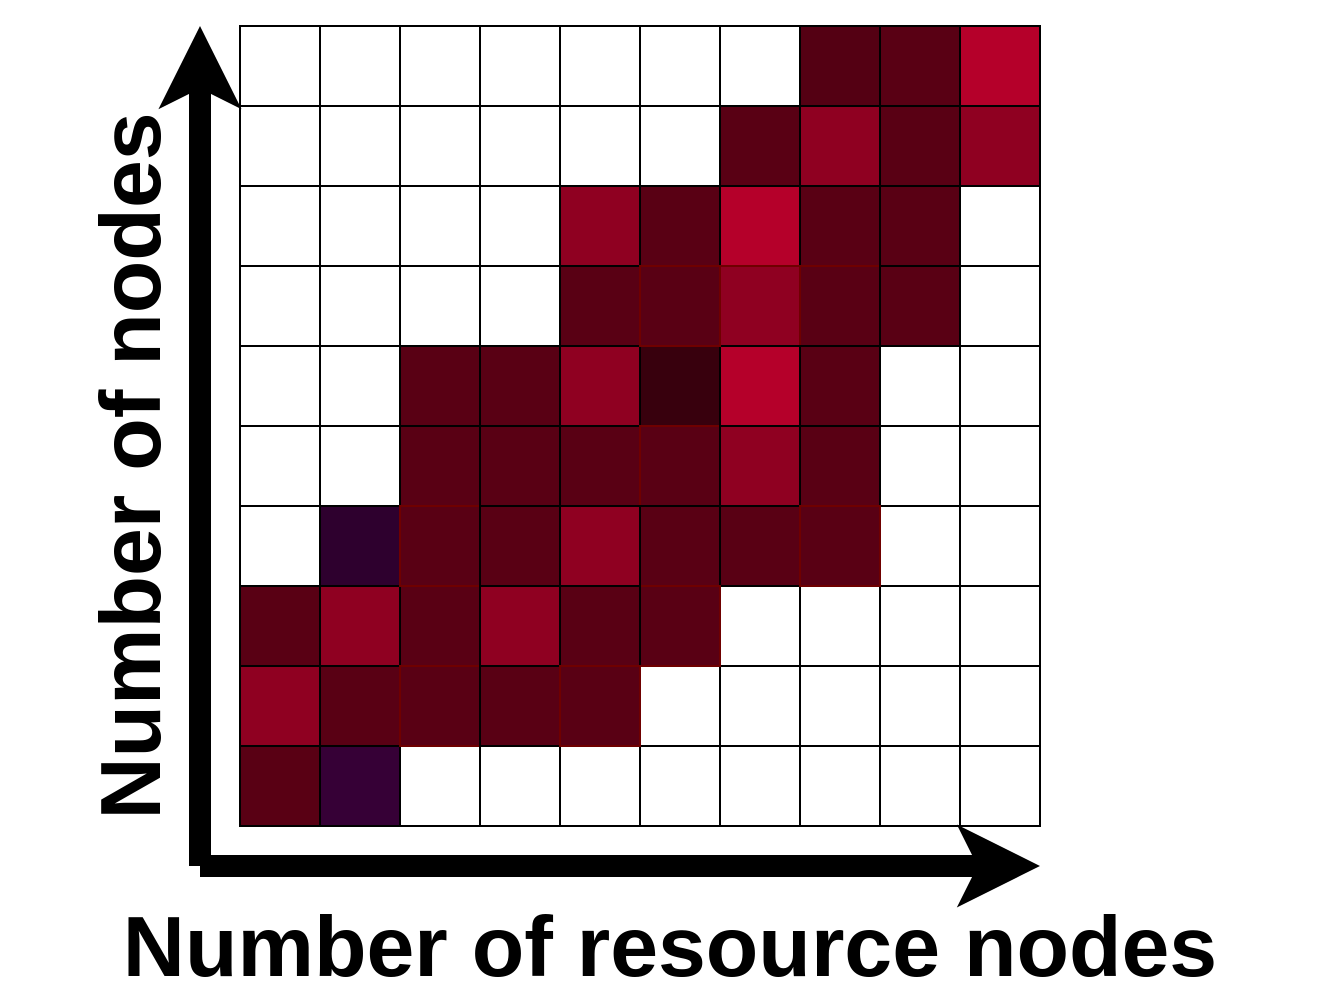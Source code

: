 <mxfile version="13.9.9" type="device"><diagram id="ZZFPWVLd9PPWSI1OnGou" name="Page-1"><mxGraphModel dx="1422" dy="750" grid="1" gridSize="10" guides="1" tooltips="1" connect="1" arrows="1" fold="1" page="1" pageScale="1" pageWidth="827" pageHeight="1169" math="0" shadow="0"><root><mxCell id="0"/><mxCell id="1" parent="0"/><mxCell id="xI1XaMLh3iH1xVaN-Xlf-1" value="" style="rounded=0;whiteSpace=wrap;html=1;" parent="1" vertex="1"><mxGeometry x="320" y="200" width="40" height="40" as="geometry"/></mxCell><mxCell id="xI1XaMLh3iH1xVaN-Xlf-2" value="" style="rounded=0;whiteSpace=wrap;html=1;" parent="1" vertex="1"><mxGeometry x="360" y="200" width="40" height="40" as="geometry"/></mxCell><mxCell id="xI1XaMLh3iH1xVaN-Xlf-5" value="" style="rounded=0;whiteSpace=wrap;html=1;" parent="1" vertex="1"><mxGeometry x="400" y="200" width="40" height="40" as="geometry"/></mxCell><mxCell id="xI1XaMLh3iH1xVaN-Xlf-6" value="" style="rounded=0;whiteSpace=wrap;html=1;" parent="1" vertex="1"><mxGeometry x="440" y="200" width="40" height="40" as="geometry"/></mxCell><mxCell id="xI1XaMLh3iH1xVaN-Xlf-7" value="" style="rounded=0;whiteSpace=wrap;html=1;" parent="1" vertex="1"><mxGeometry x="480" y="200" width="40" height="40" as="geometry"/></mxCell><mxCell id="xI1XaMLh3iH1xVaN-Xlf-8" value="" style="rounded=0;whiteSpace=wrap;html=1;fillColor=#540013;" parent="1" vertex="1"><mxGeometry x="520" y="200" width="40" height="40" as="geometry"/></mxCell><mxCell id="xI1XaMLh3iH1xVaN-Xlf-9" value="" style="rounded=0;whiteSpace=wrap;html=1;" parent="1" vertex="1"><mxGeometry x="240" y="200" width="40" height="40" as="geometry"/></mxCell><mxCell id="xI1XaMLh3iH1xVaN-Xlf-10" value="" style="rounded=0;whiteSpace=wrap;html=1;" parent="1" vertex="1"><mxGeometry x="280" y="200" width="40" height="40" as="geometry"/></mxCell><mxCell id="xI1XaMLh3iH1xVaN-Xlf-11" value="" style="rounded=0;whiteSpace=wrap;html=1;fillColor=#590014;" parent="1" vertex="1"><mxGeometry x="560" y="200" width="40" height="40" as="geometry"/></mxCell><mxCell id="xI1XaMLh3iH1xVaN-Xlf-12" value="" style="rounded=0;whiteSpace=wrap;html=1;fillColor=#B5002A;" parent="1" vertex="1"><mxGeometry x="600" y="200" width="40" height="40" as="geometry"/></mxCell><mxCell id="xI1XaMLh3iH1xVaN-Xlf-22" value="" style="rounded=0;whiteSpace=wrap;html=1;" parent="1" vertex="1"><mxGeometry x="320" y="240" width="40" height="40" as="geometry"/></mxCell><mxCell id="xI1XaMLh3iH1xVaN-Xlf-23" value="" style="rounded=0;whiteSpace=wrap;html=1;" parent="1" vertex="1"><mxGeometry x="360" y="240" width="40" height="40" as="geometry"/></mxCell><mxCell id="xI1XaMLh3iH1xVaN-Xlf-24" value="" style="rounded=0;whiteSpace=wrap;html=1;" parent="1" vertex="1"><mxGeometry x="400" y="240" width="40" height="40" as="geometry"/></mxCell><mxCell id="xI1XaMLh3iH1xVaN-Xlf-25" value="" style="rounded=0;whiteSpace=wrap;html=1;" parent="1" vertex="1"><mxGeometry x="440" y="240" width="40" height="40" as="geometry"/></mxCell><mxCell id="xI1XaMLh3iH1xVaN-Xlf-26" value="" style="rounded=0;whiteSpace=wrap;html=1;fillColor=#590014;" parent="1" vertex="1"><mxGeometry x="480" y="240" width="40" height="40" as="geometry"/></mxCell><mxCell id="xI1XaMLh3iH1xVaN-Xlf-27" value="" style="rounded=0;whiteSpace=wrap;html=1;fillColor=#8F0021;" parent="1" vertex="1"><mxGeometry x="520" y="240" width="40" height="40" as="geometry"/></mxCell><mxCell id="xI1XaMLh3iH1xVaN-Xlf-28" value="" style="rounded=0;whiteSpace=wrap;html=1;" parent="1" vertex="1"><mxGeometry x="240" y="240" width="40" height="40" as="geometry"/></mxCell><mxCell id="xI1XaMLh3iH1xVaN-Xlf-29" value="" style="rounded=0;whiteSpace=wrap;html=1;" parent="1" vertex="1"><mxGeometry x="280" y="240" width="40" height="40" as="geometry"/></mxCell><mxCell id="xI1XaMLh3iH1xVaN-Xlf-30" value="" style="rounded=0;whiteSpace=wrap;html=1;fillColor=#590014;" parent="1" vertex="1"><mxGeometry x="560" y="240" width="40" height="40" as="geometry"/></mxCell><mxCell id="xI1XaMLh3iH1xVaN-Xlf-31" value="" style="rounded=0;whiteSpace=wrap;html=1;fillColor=#8F0021;" parent="1" vertex="1"><mxGeometry x="600" y="240" width="40" height="40" as="geometry"/></mxCell><mxCell id="xI1XaMLh3iH1xVaN-Xlf-53" value="" style="rounded=0;whiteSpace=wrap;html=1;" parent="1" vertex="1"><mxGeometry x="320" y="280" width="40" height="40" as="geometry"/></mxCell><mxCell id="xI1XaMLh3iH1xVaN-Xlf-54" value="" style="rounded=0;whiteSpace=wrap;html=1;" parent="1" vertex="1"><mxGeometry x="360" y="280" width="40" height="40" as="geometry"/></mxCell><mxCell id="xI1XaMLh3iH1xVaN-Xlf-55" value="" style="rounded=0;whiteSpace=wrap;html=1;" parent="1" vertex="1"><mxGeometry x="400" y="280" width="40" height="40" as="geometry"/></mxCell><mxCell id="xI1XaMLh3iH1xVaN-Xlf-56" value="" style="rounded=0;whiteSpace=wrap;html=1;" parent="1" vertex="1"><mxGeometry x="440" y="280" width="40" height="40" as="geometry"/></mxCell><mxCell id="xI1XaMLh3iH1xVaN-Xlf-57" value="" style="rounded=0;whiteSpace=wrap;html=1;fillColor=#B5002A;" parent="1" vertex="1"><mxGeometry x="480" y="280" width="40" height="40" as="geometry"/></mxCell><mxCell id="xI1XaMLh3iH1xVaN-Xlf-58" value="" style="rounded=0;whiteSpace=wrap;html=1;fillColor=#590014;" parent="1" vertex="1"><mxGeometry x="520" y="280" width="40" height="40" as="geometry"/></mxCell><mxCell id="xI1XaMLh3iH1xVaN-Xlf-59" value="" style="rounded=0;whiteSpace=wrap;html=1;" parent="1" vertex="1"><mxGeometry x="240" y="280" width="40" height="40" as="geometry"/></mxCell><mxCell id="xI1XaMLh3iH1xVaN-Xlf-60" value="" style="rounded=0;whiteSpace=wrap;html=1;" parent="1" vertex="1"><mxGeometry x="280" y="280" width="40" height="40" as="geometry"/></mxCell><mxCell id="xI1XaMLh3iH1xVaN-Xlf-61" value="" style="rounded=0;whiteSpace=wrap;html=1;fillColor=#590014;" parent="1" vertex="1"><mxGeometry x="560" y="280" width="40" height="40" as="geometry"/></mxCell><mxCell id="xI1XaMLh3iH1xVaN-Xlf-62" value="" style="rounded=0;whiteSpace=wrap;html=1;" parent="1" vertex="1"><mxGeometry x="600" y="280" width="40" height="40" as="geometry"/></mxCell><mxCell id="xI1XaMLh3iH1xVaN-Xlf-63" value="" style="rounded=0;whiteSpace=wrap;html=1;" parent="1" vertex="1"><mxGeometry x="320" y="320" width="40" height="40" as="geometry"/></mxCell><mxCell id="xI1XaMLh3iH1xVaN-Xlf-64" value="" style="rounded=0;whiteSpace=wrap;html=1;" parent="1" vertex="1"><mxGeometry x="360" y="320" width="40" height="40" as="geometry"/></mxCell><mxCell id="xI1XaMLh3iH1xVaN-Xlf-65" value="" style="rounded=0;whiteSpace=wrap;html=1;" parent="1" vertex="1"><mxGeometry x="400" y="320" width="40" height="40" as="geometry"/></mxCell><mxCell id="xI1XaMLh3iH1xVaN-Xlf-66" value="" style="rounded=0;whiteSpace=wrap;html=1;" parent="1" vertex="1"><mxGeometry x="440" y="320" width="40" height="40" as="geometry"/></mxCell><mxCell id="xI1XaMLh3iH1xVaN-Xlf-67" value="" style="rounded=0;whiteSpace=wrap;html=1;strokeColor=#6F0000;fontColor=#ffffff;fillColor=#8F0021;" parent="1" vertex="1"><mxGeometry x="480" y="320" width="40" height="40" as="geometry"/></mxCell><mxCell id="xI1XaMLh3iH1xVaN-Xlf-68" value="" style="rounded=0;whiteSpace=wrap;html=1;strokeColor=#6F0000;fontColor=#ffffff;fillColor=#590014;" parent="1" vertex="1"><mxGeometry x="520" y="320" width="40" height="40" as="geometry"/></mxCell><mxCell id="xI1XaMLh3iH1xVaN-Xlf-69" value="" style="rounded=0;whiteSpace=wrap;html=1;" parent="1" vertex="1"><mxGeometry x="240" y="320" width="40" height="40" as="geometry"/></mxCell><mxCell id="xI1XaMLh3iH1xVaN-Xlf-70" value="" style="rounded=0;whiteSpace=wrap;html=1;" parent="1" vertex="1"><mxGeometry x="280" y="320" width="40" height="40" as="geometry"/></mxCell><mxCell id="xI1XaMLh3iH1xVaN-Xlf-71" value="" style="rounded=0;whiteSpace=wrap;html=1;fillColor=#590014;" parent="1" vertex="1"><mxGeometry x="560" y="320" width="40" height="40" as="geometry"/></mxCell><mxCell id="xI1XaMLh3iH1xVaN-Xlf-72" value="" style="rounded=0;whiteSpace=wrap;html=1;" parent="1" vertex="1"><mxGeometry x="600" y="320" width="40" height="40" as="geometry"/></mxCell><mxCell id="xI1XaMLh3iH1xVaN-Xlf-73" value="" style="rounded=0;whiteSpace=wrap;html=1;" parent="1" vertex="1"><mxGeometry x="320" y="360" width="40" height="40" as="geometry"/></mxCell><mxCell id="xI1XaMLh3iH1xVaN-Xlf-74" value="" style="rounded=0;whiteSpace=wrap;html=1;" parent="1" vertex="1"><mxGeometry x="360" y="360" width="40" height="40" as="geometry"/></mxCell><mxCell id="xI1XaMLh3iH1xVaN-Xlf-75" value="" style="rounded=0;whiteSpace=wrap;html=1;fillColor=#8F0021;" parent="1" vertex="1"><mxGeometry x="400" y="360" width="40" height="40" as="geometry"/></mxCell><mxCell id="xI1XaMLh3iH1xVaN-Xlf-76" value="" style="rounded=0;whiteSpace=wrap;html=1;" parent="1" vertex="1"><mxGeometry x="440" y="360" width="40" height="40" as="geometry"/></mxCell><mxCell id="xI1XaMLh3iH1xVaN-Xlf-77" value="" style="rounded=0;whiteSpace=wrap;html=1;" parent="1" vertex="1"><mxGeometry x="480" y="360" width="40" height="40" as="geometry"/></mxCell><mxCell id="xI1XaMLh3iH1xVaN-Xlf-78" value="" style="rounded=0;whiteSpace=wrap;html=1;" parent="1" vertex="1"><mxGeometry x="520" y="360" width="40" height="40" as="geometry"/></mxCell><mxCell id="xI1XaMLh3iH1xVaN-Xlf-79" value="" style="rounded=0;whiteSpace=wrap;html=1;" parent="1" vertex="1"><mxGeometry x="240" y="360" width="40" height="40" as="geometry"/></mxCell><mxCell id="xI1XaMLh3iH1xVaN-Xlf-80" value="" style="rounded=0;whiteSpace=wrap;html=1;" parent="1" vertex="1"><mxGeometry x="280" y="360" width="40" height="40" as="geometry"/></mxCell><mxCell id="xI1XaMLh3iH1xVaN-Xlf-81" value="" style="rounded=0;whiteSpace=wrap;html=1;" parent="1" vertex="1"><mxGeometry x="560" y="360" width="40" height="40" as="geometry"/></mxCell><mxCell id="xI1XaMLh3iH1xVaN-Xlf-82" value="" style="rounded=0;whiteSpace=wrap;html=1;" parent="1" vertex="1"><mxGeometry x="600" y="360" width="40" height="40" as="geometry"/></mxCell><mxCell id="xI1XaMLh3iH1xVaN-Xlf-83" value="" style="rounded=0;whiteSpace=wrap;html=1;" parent="1" vertex="1"><mxGeometry x="320" y="400" width="40" height="40" as="geometry"/></mxCell><mxCell id="xI1XaMLh3iH1xVaN-Xlf-84" value="" style="rounded=0;whiteSpace=wrap;html=1;" parent="1" vertex="1"><mxGeometry x="360" y="400" width="40" height="40" as="geometry"/></mxCell><mxCell id="xI1XaMLh3iH1xVaN-Xlf-85" value="" style="rounded=0;whiteSpace=wrap;html=1;" parent="1" vertex="1"><mxGeometry x="400" y="400" width="40" height="40" as="geometry"/></mxCell><mxCell id="xI1XaMLh3iH1xVaN-Xlf-86" value="" style="rounded=0;whiteSpace=wrap;html=1;" parent="1" vertex="1"><mxGeometry x="440" y="400" width="40" height="40" as="geometry"/></mxCell><mxCell id="xI1XaMLh3iH1xVaN-Xlf-87" value="" style="rounded=0;whiteSpace=wrap;html=1;" parent="1" vertex="1"><mxGeometry x="480" y="400" width="40" height="40" as="geometry"/></mxCell><mxCell id="xI1XaMLh3iH1xVaN-Xlf-88" value="" style="rounded=0;whiteSpace=wrap;html=1;" parent="1" vertex="1"><mxGeometry x="520" y="400" width="40" height="40" as="geometry"/></mxCell><mxCell id="xI1XaMLh3iH1xVaN-Xlf-89" value="" style="rounded=0;whiteSpace=wrap;html=1;" parent="1" vertex="1"><mxGeometry x="240" y="400" width="40" height="40" as="geometry"/></mxCell><mxCell id="xI1XaMLh3iH1xVaN-Xlf-90" value="" style="rounded=0;whiteSpace=wrap;html=1;" parent="1" vertex="1"><mxGeometry x="280" y="400" width="40" height="40" as="geometry"/></mxCell><mxCell id="xI1XaMLh3iH1xVaN-Xlf-91" value="" style="rounded=0;whiteSpace=wrap;html=1;" parent="1" vertex="1"><mxGeometry x="560" y="400" width="40" height="40" as="geometry"/></mxCell><mxCell id="xI1XaMLh3iH1xVaN-Xlf-92" value="" style="rounded=0;whiteSpace=wrap;html=1;" parent="1" vertex="1"><mxGeometry x="600" y="400" width="40" height="40" as="geometry"/></mxCell><mxCell id="xI1XaMLh3iH1xVaN-Xlf-93" value="" style="rounded=0;whiteSpace=wrap;html=1;" parent="1" vertex="1"><mxGeometry x="320" y="440" width="40" height="40" as="geometry"/></mxCell><mxCell id="xI1XaMLh3iH1xVaN-Xlf-94" value="" style="rounded=0;whiteSpace=wrap;html=1;" parent="1" vertex="1"><mxGeometry x="360" y="440" width="40" height="40" as="geometry"/></mxCell><mxCell id="xI1XaMLh3iH1xVaN-Xlf-95" value="" style="rounded=0;whiteSpace=wrap;html=1;" parent="1" vertex="1"><mxGeometry x="400" y="440" width="40" height="40" as="geometry"/></mxCell><mxCell id="xI1XaMLh3iH1xVaN-Xlf-96" value="" style="rounded=0;whiteSpace=wrap;html=1;" parent="1" vertex="1"><mxGeometry x="440" y="440" width="40" height="40" as="geometry"/></mxCell><mxCell id="xI1XaMLh3iH1xVaN-Xlf-97" value="" style="rounded=0;whiteSpace=wrap;html=1;" parent="1" vertex="1"><mxGeometry x="480" y="440" width="40" height="40" as="geometry"/></mxCell><mxCell id="xI1XaMLh3iH1xVaN-Xlf-98" value="" style="rounded=0;whiteSpace=wrap;html=1;" parent="1" vertex="1"><mxGeometry x="520" y="440" width="40" height="40" as="geometry"/></mxCell><mxCell id="xI1XaMLh3iH1xVaN-Xlf-99" value="" style="rounded=0;whiteSpace=wrap;html=1;" parent="1" vertex="1"><mxGeometry x="240" y="440" width="40" height="40" as="geometry"/></mxCell><mxCell id="xI1XaMLh3iH1xVaN-Xlf-100" value="" style="rounded=0;whiteSpace=wrap;html=1;fillColor=#2E002E;" parent="1" vertex="1"><mxGeometry x="280" y="440" width="40" height="40" as="geometry"/></mxCell><mxCell id="xI1XaMLh3iH1xVaN-Xlf-101" value="" style="rounded=0;whiteSpace=wrap;html=1;" parent="1" vertex="1"><mxGeometry x="560" y="440" width="40" height="40" as="geometry"/></mxCell><mxCell id="xI1XaMLh3iH1xVaN-Xlf-102" value="" style="rounded=0;whiteSpace=wrap;html=1;" parent="1" vertex="1"><mxGeometry x="600" y="440" width="40" height="40" as="geometry"/></mxCell><mxCell id="xI1XaMLh3iH1xVaN-Xlf-103" value="" style="rounded=0;whiteSpace=wrap;html=1;" parent="1" vertex="1"><mxGeometry x="320" y="480" width="40" height="40" as="geometry"/></mxCell><mxCell id="xI1XaMLh3iH1xVaN-Xlf-104" value="" style="rounded=0;whiteSpace=wrap;html=1;" parent="1" vertex="1"><mxGeometry x="360" y="480" width="40" height="40" as="geometry"/></mxCell><mxCell id="xI1XaMLh3iH1xVaN-Xlf-105" value="" style="rounded=0;whiteSpace=wrap;html=1;" parent="1" vertex="1"><mxGeometry x="400" y="480" width="40" height="40" as="geometry"/></mxCell><mxCell id="xI1XaMLh3iH1xVaN-Xlf-106" value="" style="rounded=0;whiteSpace=wrap;html=1;" parent="1" vertex="1"><mxGeometry x="440" y="480" width="40" height="40" as="geometry"/></mxCell><mxCell id="xI1XaMLh3iH1xVaN-Xlf-107" value="" style="rounded=0;whiteSpace=wrap;html=1;" parent="1" vertex="1"><mxGeometry x="480" y="480" width="40" height="40" as="geometry"/></mxCell><mxCell id="xI1XaMLh3iH1xVaN-Xlf-108" value="" style="rounded=0;whiteSpace=wrap;html=1;" parent="1" vertex="1"><mxGeometry x="520" y="480" width="40" height="40" as="geometry"/></mxCell><mxCell id="xI1XaMLh3iH1xVaN-Xlf-109" value="" style="rounded=0;whiteSpace=wrap;html=1;fillColor=#590014;" parent="1" vertex="1"><mxGeometry x="240" y="480" width="40" height="40" as="geometry"/></mxCell><mxCell id="xI1XaMLh3iH1xVaN-Xlf-110" value="" style="rounded=0;whiteSpace=wrap;html=1;" parent="1" vertex="1"><mxGeometry x="280" y="480" width="40" height="40" as="geometry"/></mxCell><mxCell id="xI1XaMLh3iH1xVaN-Xlf-111" value="" style="rounded=0;whiteSpace=wrap;html=1;" parent="1" vertex="1"><mxGeometry x="560" y="480" width="40" height="40" as="geometry"/></mxCell><mxCell id="xI1XaMLh3iH1xVaN-Xlf-112" value="" style="rounded=0;whiteSpace=wrap;html=1;" parent="1" vertex="1"><mxGeometry x="600" y="480" width="40" height="40" as="geometry"/></mxCell><mxCell id="xI1XaMLh3iH1xVaN-Xlf-113" value="" style="rounded=0;whiteSpace=wrap;html=1;" parent="1" vertex="1"><mxGeometry x="320" y="520" width="40" height="40" as="geometry"/></mxCell><mxCell id="xI1XaMLh3iH1xVaN-Xlf-114" value="" style="rounded=0;whiteSpace=wrap;html=1;" parent="1" vertex="1"><mxGeometry x="360" y="520" width="40" height="40" as="geometry"/></mxCell><mxCell id="xI1XaMLh3iH1xVaN-Xlf-115" value="" style="rounded=0;whiteSpace=wrap;html=1;" parent="1" vertex="1"><mxGeometry x="400" y="520" width="40" height="40" as="geometry"/></mxCell><mxCell id="xI1XaMLh3iH1xVaN-Xlf-116" value="" style="rounded=0;whiteSpace=wrap;html=1;" parent="1" vertex="1"><mxGeometry x="440" y="520" width="40" height="40" as="geometry"/></mxCell><mxCell id="xI1XaMLh3iH1xVaN-Xlf-117" value="" style="rounded=0;whiteSpace=wrap;html=1;" parent="1" vertex="1"><mxGeometry x="480" y="520" width="40" height="40" as="geometry"/></mxCell><mxCell id="xI1XaMLh3iH1xVaN-Xlf-118" value="" style="rounded=0;whiteSpace=wrap;html=1;" parent="1" vertex="1"><mxGeometry x="520" y="520" width="40" height="40" as="geometry"/></mxCell><mxCell id="xI1XaMLh3iH1xVaN-Xlf-119" value="" style="rounded=0;whiteSpace=wrap;html=1;fillColor=#8F0021;" parent="1" vertex="1"><mxGeometry x="240" y="520" width="40" height="40" as="geometry"/></mxCell><mxCell id="xI1XaMLh3iH1xVaN-Xlf-120" value="" style="rounded=0;whiteSpace=wrap;html=1;" parent="1" vertex="1"><mxGeometry x="280" y="520" width="40" height="40" as="geometry"/></mxCell><mxCell id="xI1XaMLh3iH1xVaN-Xlf-121" value="" style="rounded=0;whiteSpace=wrap;html=1;" parent="1" vertex="1"><mxGeometry x="560" y="520" width="40" height="40" as="geometry"/></mxCell><mxCell id="xI1XaMLh3iH1xVaN-Xlf-122" value="" style="rounded=0;whiteSpace=wrap;html=1;" parent="1" vertex="1"><mxGeometry x="600" y="520" width="40" height="40" as="geometry"/></mxCell><mxCell id="xI1XaMLh3iH1xVaN-Xlf-123" value="" style="rounded=0;whiteSpace=wrap;html=1;fillColor=#FFFFFF;" parent="1" vertex="1"><mxGeometry x="320" y="560" width="40" height="40" as="geometry"/></mxCell><mxCell id="xI1XaMLh3iH1xVaN-Xlf-124" value="" style="rounded=0;whiteSpace=wrap;html=1;" parent="1" vertex="1"><mxGeometry x="360" y="560" width="40" height="40" as="geometry"/></mxCell><mxCell id="xI1XaMLh3iH1xVaN-Xlf-125" value="" style="rounded=0;whiteSpace=wrap;html=1;" parent="1" vertex="1"><mxGeometry x="400" y="560" width="40" height="40" as="geometry"/></mxCell><mxCell id="xI1XaMLh3iH1xVaN-Xlf-126" value="" style="rounded=0;whiteSpace=wrap;html=1;" parent="1" vertex="1"><mxGeometry x="440" y="560" width="40" height="40" as="geometry"/></mxCell><mxCell id="xI1XaMLh3iH1xVaN-Xlf-127" value="" style="rounded=0;whiteSpace=wrap;html=1;" parent="1" vertex="1"><mxGeometry x="480" y="560" width="40" height="40" as="geometry"/></mxCell><mxCell id="xI1XaMLh3iH1xVaN-Xlf-128" value="" style="rounded=0;whiteSpace=wrap;html=1;" parent="1" vertex="1"><mxGeometry x="520" y="560" width="40" height="40" as="geometry"/></mxCell><mxCell id="xI1XaMLh3iH1xVaN-Xlf-129" value="" style="rounded=0;whiteSpace=wrap;html=1;fillColor=#590014;" parent="1" vertex="1"><mxGeometry x="240" y="560" width="40" height="40" as="geometry"/></mxCell><mxCell id="xI1XaMLh3iH1xVaN-Xlf-130" value="" style="rounded=0;whiteSpace=wrap;html=1;fillColor=#360036;" parent="1" vertex="1"><mxGeometry x="280" y="560" width="40" height="40" as="geometry"/></mxCell><mxCell id="xI1XaMLh3iH1xVaN-Xlf-131" value="" style="rounded=0;whiteSpace=wrap;html=1;" parent="1" vertex="1"><mxGeometry x="560" y="560" width="40" height="40" as="geometry"/></mxCell><mxCell id="xI1XaMLh3iH1xVaN-Xlf-132" value="" style="rounded=0;whiteSpace=wrap;html=1;" parent="1" vertex="1"><mxGeometry x="600" y="560" width="40" height="40" as="geometry"/></mxCell><mxCell id="xI1XaMLh3iH1xVaN-Xlf-133" value="" style="endArrow=classic;html=1;strokeWidth=11;fillColor=#60a917;" parent="1" edge="1"><mxGeometry width="50" height="50" relative="1" as="geometry"><mxPoint x="220" y="620" as="sourcePoint"/><mxPoint x="220" y="200" as="targetPoint"/></mxGeometry></mxCell><mxCell id="xI1XaMLh3iH1xVaN-Xlf-134" value="" style="endArrow=classic;html=1;strokeWidth=11;exitX=1;exitY=0.75;exitDx=0;exitDy=0;fillColor=#60a917;" parent="1" edge="1"><mxGeometry width="50" height="50" relative="1" as="geometry"><mxPoint x="220" y="620" as="sourcePoint"/><mxPoint x="640" y="620" as="targetPoint"/></mxGeometry></mxCell><mxCell id="xI1XaMLh3iH1xVaN-Xlf-136" value="&lt;font style=&quot;font-size: 43px;&quot;&gt;Number of nodes&lt;/font&gt;" style="text;html=1;strokeColor=none;fillColor=none;align=center;verticalAlign=middle;whiteSpace=wrap;rounded=0;strokeWidth=1;direction=west;rotation=270;fontStyle=1;fontSize=43;" parent="1" vertex="1"><mxGeometry x="-10" y="410" width="390" height="20" as="geometry"/></mxCell><mxCell id="xI1XaMLh3iH1xVaN-Xlf-141" value="&lt;font style=&quot;font-size: 43px;&quot;&gt;Number of resource nodes&lt;/font&gt;" style="text;html=1;strokeColor=none;fillColor=none;align=center;verticalAlign=middle;whiteSpace=wrap;rounded=0;strokeWidth=1;direction=west;rotation=0;fontStyle=1;fontSize=43;" parent="1" vertex="1"><mxGeometry x="120" y="650" width="670" height="20" as="geometry"/></mxCell><mxCell id="xI1XaMLh3iH1xVaN-Xlf-143" value="" style="rounded=0;whiteSpace=wrap;html=1;fillColor=#590014;" parent="1" vertex="1"><mxGeometry x="360" y="400" width="40" height="40" as="geometry"/></mxCell><mxCell id="xI1XaMLh3iH1xVaN-Xlf-144" value="" style="rounded=0;whiteSpace=wrap;html=1;fillColor=#590014;" parent="1" vertex="1"><mxGeometry x="400" y="400" width="40" height="40" as="geometry"/></mxCell><mxCell id="xI1XaMLh3iH1xVaN-Xlf-145" value="" style="rounded=0;whiteSpace=wrap;html=1;strokeColor=#6F0000;fontColor=#ffffff;fillColor=#590014;" parent="1" vertex="1"><mxGeometry x="360" y="440" width="40" height="40" as="geometry"/></mxCell><mxCell id="xI1XaMLh3iH1xVaN-Xlf-146" value="" style="rounded=0;whiteSpace=wrap;html=1;fillColor=#590014;" parent="1" vertex="1"><mxGeometry x="400" y="440" width="40" height="40" as="geometry"/></mxCell><mxCell id="xI1XaMLh3iH1xVaN-Xlf-147" value="" style="rounded=0;whiteSpace=wrap;html=1;fillColor=#38000D;" parent="1" vertex="1"><mxGeometry x="440" y="360" width="40" height="40" as="geometry"/></mxCell><mxCell id="xI1XaMLh3iH1xVaN-Xlf-148" value="" style="rounded=0;whiteSpace=wrap;html=1;fillColor=#590014;" parent="1" vertex="1"><mxGeometry x="480" y="360" width="40" height="40" as="geometry"/></mxCell><mxCell id="xI1XaMLh3iH1xVaN-Xlf-149" value="" style="rounded=0;whiteSpace=wrap;html=1;strokeColor=#6F0000;fontColor=#ffffff;fillColor=#590014;" parent="1" vertex="1"><mxGeometry x="440" y="400" width="40" height="40" as="geometry"/></mxCell><mxCell id="xI1XaMLh3iH1xVaN-Xlf-150" value="" style="rounded=0;whiteSpace=wrap;html=1;fillColor=#590014;" parent="1" vertex="1"><mxGeometry x="480" y="400" width="40" height="40" as="geometry"/></mxCell><mxCell id="xI1XaMLh3iH1xVaN-Xlf-155" value="" style="rounded=0;whiteSpace=wrap;html=1;fillColor=#B5002A;" parent="1" vertex="1"><mxGeometry x="480" y="360" width="40" height="40" as="geometry"/></mxCell><mxCell id="xI1XaMLh3iH1xVaN-Xlf-156" value="" style="rounded=0;whiteSpace=wrap;html=1;fillColor=#590014;" parent="1" vertex="1"><mxGeometry x="520" y="360" width="40" height="40" as="geometry"/></mxCell><mxCell id="xI1XaMLh3iH1xVaN-Xlf-157" value="" style="rounded=0;whiteSpace=wrap;html=1;strokeColor=#6F0000;fontColor=#ffffff;fillColor=#8F0021;" parent="1" vertex="1"><mxGeometry x="480" y="400" width="40" height="40" as="geometry"/></mxCell><mxCell id="xI1XaMLh3iH1xVaN-Xlf-158" value="" style="rounded=0;whiteSpace=wrap;html=1;strokeColor=#6F0000;fontColor=#ffffff;fillColor=#590014;" parent="1" vertex="1"><mxGeometry x="520" y="400" width="40" height="40" as="geometry"/></mxCell><mxCell id="xI1XaMLh3iH1xVaN-Xlf-159" value="" style="rounded=0;whiteSpace=wrap;html=1;fillColor=#8F0021;" parent="1" vertex="1"><mxGeometry x="400" y="280" width="40" height="40" as="geometry"/></mxCell><mxCell id="xI1XaMLh3iH1xVaN-Xlf-160" value="" style="rounded=0;whiteSpace=wrap;html=1;fillColor=#590014;" parent="1" vertex="1"><mxGeometry x="400" y="320" width="40" height="40" as="geometry"/></mxCell><mxCell id="xI1XaMLh3iH1xVaN-Xlf-161" value="" style="rounded=0;whiteSpace=wrap;html=1;fillColor=#590014;" parent="1" vertex="1"><mxGeometry x="440" y="280" width="40" height="40" as="geometry"/></mxCell><mxCell id="xI1XaMLh3iH1xVaN-Xlf-162" value="" style="rounded=0;whiteSpace=wrap;html=1;strokeColor=#6F0000;fontColor=#ffffff;fillColor=#590014;" parent="1" vertex="1"><mxGeometry x="440" y="320" width="40" height="40" as="geometry"/></mxCell><mxCell id="xI1XaMLh3iH1xVaN-Xlf-163" value="" style="rounded=0;whiteSpace=wrap;html=1;fillColor=#8F0021;" parent="1" vertex="1"><mxGeometry x="480" y="400" width="40" height="40" as="geometry"/></mxCell><mxCell id="xI1XaMLh3iH1xVaN-Xlf-164" value="" style="rounded=0;whiteSpace=wrap;html=1;fillColor=#590014;" parent="1" vertex="1"><mxGeometry x="480" y="440" width="40" height="40" as="geometry"/></mxCell><mxCell id="xI1XaMLh3iH1xVaN-Xlf-165" value="" style="rounded=0;whiteSpace=wrap;html=1;fillColor=#590014;" parent="1" vertex="1"><mxGeometry x="520" y="400" width="40" height="40" as="geometry"/></mxCell><mxCell id="xI1XaMLh3iH1xVaN-Xlf-166" value="" style="rounded=0;whiteSpace=wrap;html=1;strokeColor=#6F0000;fontColor=#ffffff;fillColor=#590014;" parent="1" vertex="1"><mxGeometry x="520" y="440" width="40" height="40" as="geometry"/></mxCell><mxCell id="xI1XaMLh3iH1xVaN-Xlf-167" value="" style="rounded=0;whiteSpace=wrap;html=1;fillColor=#8F0021;" parent="1" vertex="1"><mxGeometry x="400" y="440" width="40" height="40" as="geometry"/></mxCell><mxCell id="xI1XaMLh3iH1xVaN-Xlf-168" value="" style="rounded=0;whiteSpace=wrap;html=1;fillColor=#590014;" parent="1" vertex="1"><mxGeometry x="400" y="480" width="40" height="40" as="geometry"/></mxCell><mxCell id="xI1XaMLh3iH1xVaN-Xlf-169" value="" style="rounded=0;whiteSpace=wrap;html=1;fillColor=#590014;" parent="1" vertex="1"><mxGeometry x="440" y="440" width="40" height="40" as="geometry"/></mxCell><mxCell id="xI1XaMLh3iH1xVaN-Xlf-170" value="" style="rounded=0;whiteSpace=wrap;html=1;strokeColor=#6F0000;fontColor=#ffffff;fillColor=#590014;" parent="1" vertex="1"><mxGeometry x="440" y="480" width="40" height="40" as="geometry"/></mxCell><mxCell id="xI1XaMLh3iH1xVaN-Xlf-171" value="" style="rounded=0;whiteSpace=wrap;html=1;fillColor=#8F0021;" parent="1" vertex="1"><mxGeometry x="280" y="480" width="40" height="40" as="geometry"/></mxCell><mxCell id="xI1XaMLh3iH1xVaN-Xlf-172" value="" style="rounded=0;whiteSpace=wrap;html=1;fillColor=#590014;" parent="1" vertex="1"><mxGeometry x="280" y="520" width="40" height="40" as="geometry"/></mxCell><mxCell id="xI1XaMLh3iH1xVaN-Xlf-173" value="" style="rounded=0;whiteSpace=wrap;html=1;fillColor=#590014;" parent="1" vertex="1"><mxGeometry x="320" y="480" width="40" height="40" as="geometry"/></mxCell><mxCell id="xI1XaMLh3iH1xVaN-Xlf-174" value="" style="rounded=0;whiteSpace=wrap;html=1;strokeColor=#6F0000;fontColor=#ffffff;fillColor=#590014;" parent="1" vertex="1"><mxGeometry x="320" y="520" width="40" height="40" as="geometry"/></mxCell><mxCell id="xI1XaMLh3iH1xVaN-Xlf-175" value="" style="rounded=0;whiteSpace=wrap;html=1;fillColor=#8F0021;" parent="1" vertex="1"><mxGeometry x="360" y="480" width="40" height="40" as="geometry"/></mxCell><mxCell id="xI1XaMLh3iH1xVaN-Xlf-176" value="" style="rounded=0;whiteSpace=wrap;html=1;fillColor=#590014;" parent="1" vertex="1"><mxGeometry x="360" y="520" width="40" height="40" as="geometry"/></mxCell><mxCell id="xI1XaMLh3iH1xVaN-Xlf-177" value="" style="rounded=0;whiteSpace=wrap;html=1;fillColor=#590014;" parent="1" vertex="1"><mxGeometry x="400" y="480" width="40" height="40" as="geometry"/></mxCell><mxCell id="xI1XaMLh3iH1xVaN-Xlf-178" value="" style="rounded=0;whiteSpace=wrap;html=1;strokeColor=#6F0000;fontColor=#ffffff;fillColor=#590014;" parent="1" vertex="1"><mxGeometry x="400" y="520" width="40" height="40" as="geometry"/></mxCell><mxCell id="xI1XaMLh3iH1xVaN-Xlf-184" value="" style="rounded=0;whiteSpace=wrap;html=1;fillColor=#590014;" parent="1" vertex="1"><mxGeometry x="320" y="400" width="40" height="40" as="geometry"/></mxCell><mxCell id="xI1XaMLh3iH1xVaN-Xlf-185" value="" style="rounded=0;whiteSpace=wrap;html=1;fillColor=#590014;" parent="1" vertex="1"><mxGeometry x="360" y="400" width="40" height="40" as="geometry"/></mxCell><mxCell id="xI1XaMLh3iH1xVaN-Xlf-186" value="" style="rounded=0;whiteSpace=wrap;html=1;strokeColor=#6F0000;fontColor=#ffffff;fillColor=#590014;" parent="1" vertex="1"><mxGeometry x="320" y="440" width="40" height="40" as="geometry"/></mxCell><mxCell id="xI1XaMLh3iH1xVaN-Xlf-187" value="" style="rounded=0;whiteSpace=wrap;html=1;fillColor=#590014;" parent="1" vertex="1"><mxGeometry x="360" y="440" width="40" height="40" as="geometry"/></mxCell><mxCell id="xI1XaMLh3iH1xVaN-Xlf-189" value="" style="rounded=0;whiteSpace=wrap;html=1;fillColor=#590014;" parent="1" vertex="1"><mxGeometry x="320" y="360" width="40" height="40" as="geometry"/></mxCell><mxCell id="xI1XaMLh3iH1xVaN-Xlf-190" value="" style="rounded=0;whiteSpace=wrap;html=1;fillColor=#590014;" parent="1" vertex="1"><mxGeometry x="360" y="360" width="40" height="40" as="geometry"/></mxCell></root></mxGraphModel></diagram></mxfile>